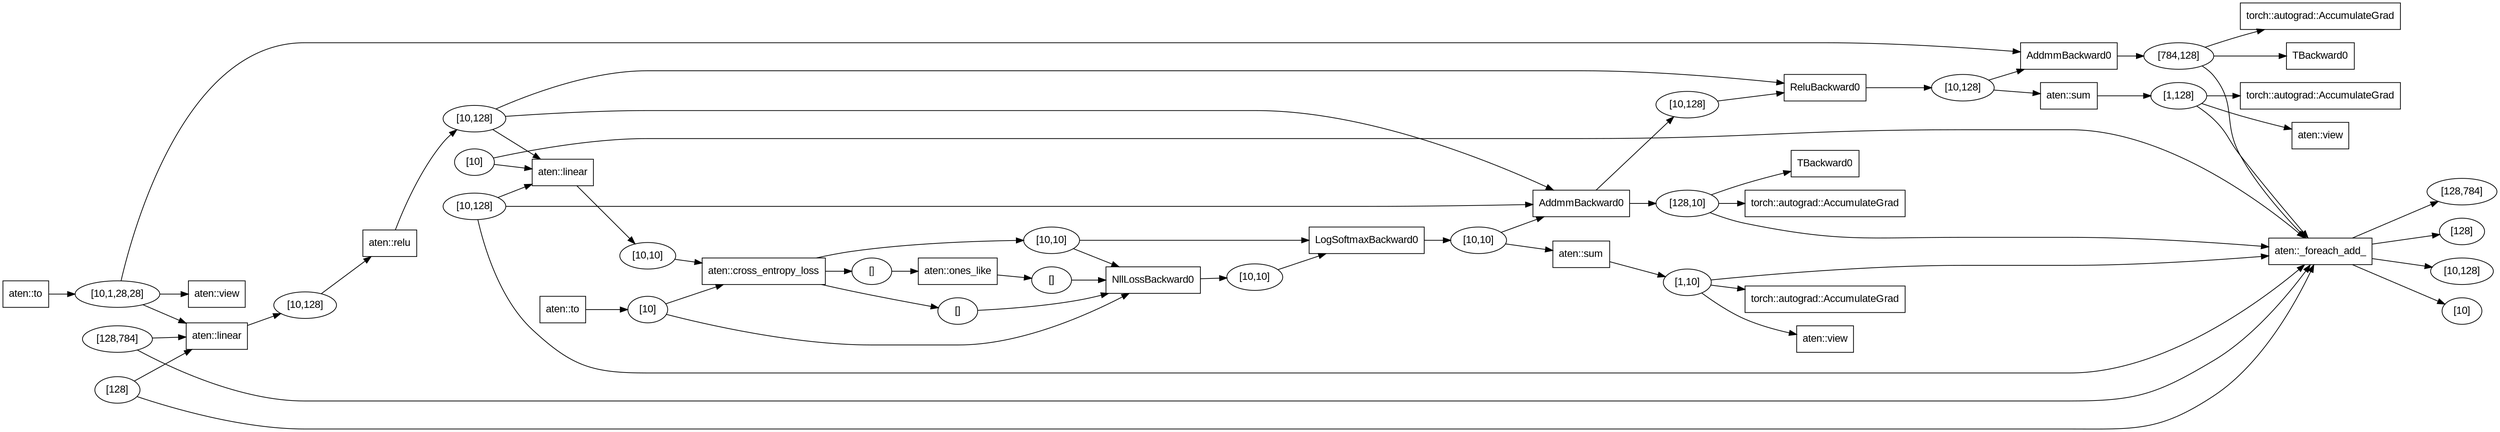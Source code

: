 digraph G {
  rankdir=LR;
  node [fontname="Arial"];
  "op_1" [label="aten::to", shape=box];
  "tensor_1_v0" [label="[10,1,28,28]", shape=ellipse];
  "op_1" -> "tensor_1_v0";
  "op_3" [label="aten::to", shape=box];
  "tensor_3_v0" [label="[10]", shape=ellipse];
  "op_3" -> "tensor_3_v0";
  "op_5" [label="aten::view", shape=box];
  "tensor_1_v0" -> "op_5";
  "op_7" [label="aten::linear", shape=box];
  "tensor_1_v0" -> "op_7";
  "tensor_4_v0" [label="[128,784]", shape=ellipse];
  "tensor_4_v0" -> "op_7";
  "tensor_5_v0" [label="[128]", shape=ellipse];
  "tensor_5_v0" -> "op_7";
  "tensor_6_v0" [label="[10,128]", shape=ellipse];
  "op_7" -> "tensor_6_v0";
  "op_9" [label="aten::relu", shape=box];
  "tensor_6_v0" -> "op_9";
  "tensor_7_v0" [label="[10,128]", shape=ellipse];
  "op_9" -> "tensor_7_v0";
  "op_11" [label="aten::linear", shape=box];
  "tensor_7_v0" -> "op_11";
  "tensor_8_v0" [label="[10,128]", shape=ellipse];
  "tensor_8_v0" -> "op_11";
  "tensor_9_v0" [label="[10]", shape=ellipse];
  "tensor_9_v0" -> "op_11";
  "tensor_10_v0" [label="[10,10]", shape=ellipse];
  "op_11" -> "tensor_10_v0";
  "op_13" [label="aten::cross_entropy_loss", shape=box];
  "tensor_3_v0" -> "op_13";
  "tensor_10_v0" -> "op_13";
  "tensor_11_v0" [label="[10,10]", shape=ellipse];
  "op_13" -> "tensor_11_v0";
  "tensor_12_v0" [label="[]", shape=ellipse];
  "op_13" -> "tensor_12_v0";
  "tensor_13_v0" [label="[]", shape=ellipse];
  "op_13" -> "tensor_13_v0";
  "op_14" [label="aten::ones_like", shape=box];
  "tensor_12_v0" -> "op_14";
  "tensor_14_v0" [label="[]", shape=ellipse];
  "op_14" -> "tensor_14_v0";
  "op_15" [label="NllLossBackward0", shape=box];
  "tensor_3_v0" -> "op_15";
  "tensor_11_v0" -> "op_15";
  "tensor_13_v0" -> "op_15";
  "tensor_14_v0" -> "op_15";
  "tensor_15_v0" [label="[10,10]", shape=ellipse];
  "op_15" -> "tensor_15_v0";
  "op_16" [label="LogSoftmaxBackward0", shape=box];
  "tensor_11_v0" -> "op_16";
  "tensor_15_v0" -> "op_16";
  "tensor_16_v0" [label="[10,10]", shape=ellipse];
  "op_16" -> "tensor_16_v0";
  "op_17" [label="AddmmBackward0", shape=box];
  "tensor_7_v0" -> "op_17";
  "tensor_8_v0" -> "op_17";
  "tensor_16_v0" -> "op_17";
  "tensor_17_v0" [label="[10,128]", shape=ellipse];
  "op_17" -> "tensor_17_v0";
  "tensor_18_v0" [label="[128,10]", shape=ellipse];
  "op_17" -> "tensor_18_v0";
  "op_18" [label="aten::sum", shape=box];
  "tensor_16_v0" -> "op_18";
  "tensor_19_v0" [label="[1,10]", shape=ellipse];
  "op_18" -> "tensor_19_v0";
  "op_19" [label="aten::view", shape=box];
  "tensor_19_v0" -> "op_19";
  "op_20" [label="torch::autograd::AccumulateGrad", shape=box];
  "tensor_19_v0" -> "op_20";
  "op_21" [label="TBackward0", shape=box];
  "tensor_18_v0" -> "op_21";
  "op_22" [label="torch::autograd::AccumulateGrad", shape=box];
  "tensor_18_v0" -> "op_22";
  "op_23" [label="ReluBackward0", shape=box];
  "tensor_7_v0" -> "op_23";
  "tensor_17_v0" -> "op_23";
  "tensor_20_v0" [label="[10,128]", shape=ellipse];
  "op_23" -> "tensor_20_v0";
  "op_24" [label="AddmmBackward0", shape=box];
  "tensor_1_v0" -> "op_24";
  "tensor_20_v0" -> "op_24";
  "tensor_21_v0" [label="[784,128]", shape=ellipse];
  "op_24" -> "tensor_21_v0";
  "op_25" [label="aten::sum", shape=box];
  "tensor_20_v0" -> "op_25";
  "tensor_22_v0" [label="[1,128]", shape=ellipse];
  "op_25" -> "tensor_22_v0";
  "op_26" [label="aten::view", shape=box];
  "tensor_22_v0" -> "op_26";
  "op_27" [label="torch::autograd::AccumulateGrad", shape=box];
  "tensor_22_v0" -> "op_27";
  "op_28" [label="TBackward0", shape=box];
  "tensor_21_v0" -> "op_28";
  "op_29" [label="torch::autograd::AccumulateGrad", shape=box];
  "tensor_21_v0" -> "op_29";
  "op_30" [label="aten::_foreach_add_", shape=box];
  "tensor_4_v0" -> "op_30";
  "tensor_5_v0" -> "op_30";
  "tensor_8_v0" -> "op_30";
  "tensor_9_v0" -> "op_30";
  "tensor_18_v0" -> "op_30";
  "tensor_19_v0" -> "op_30";
  "tensor_21_v0" -> "op_30";
  "tensor_22_v0" -> "op_30";
  "tensor_4_v1" [label="[128,784]", shape=ellipse];
  "op_30" -> "tensor_4_v1";
  "tensor_5_v1" [label="[128]", shape=ellipse];
  "op_30" -> "tensor_5_v1";
  "tensor_8_v1" [label="[10,128]", shape=ellipse];
  "op_30" -> "tensor_8_v1";
  "tensor_9_v1" [label="[10]", shape=ellipse];
  "op_30" -> "tensor_9_v1";
}
